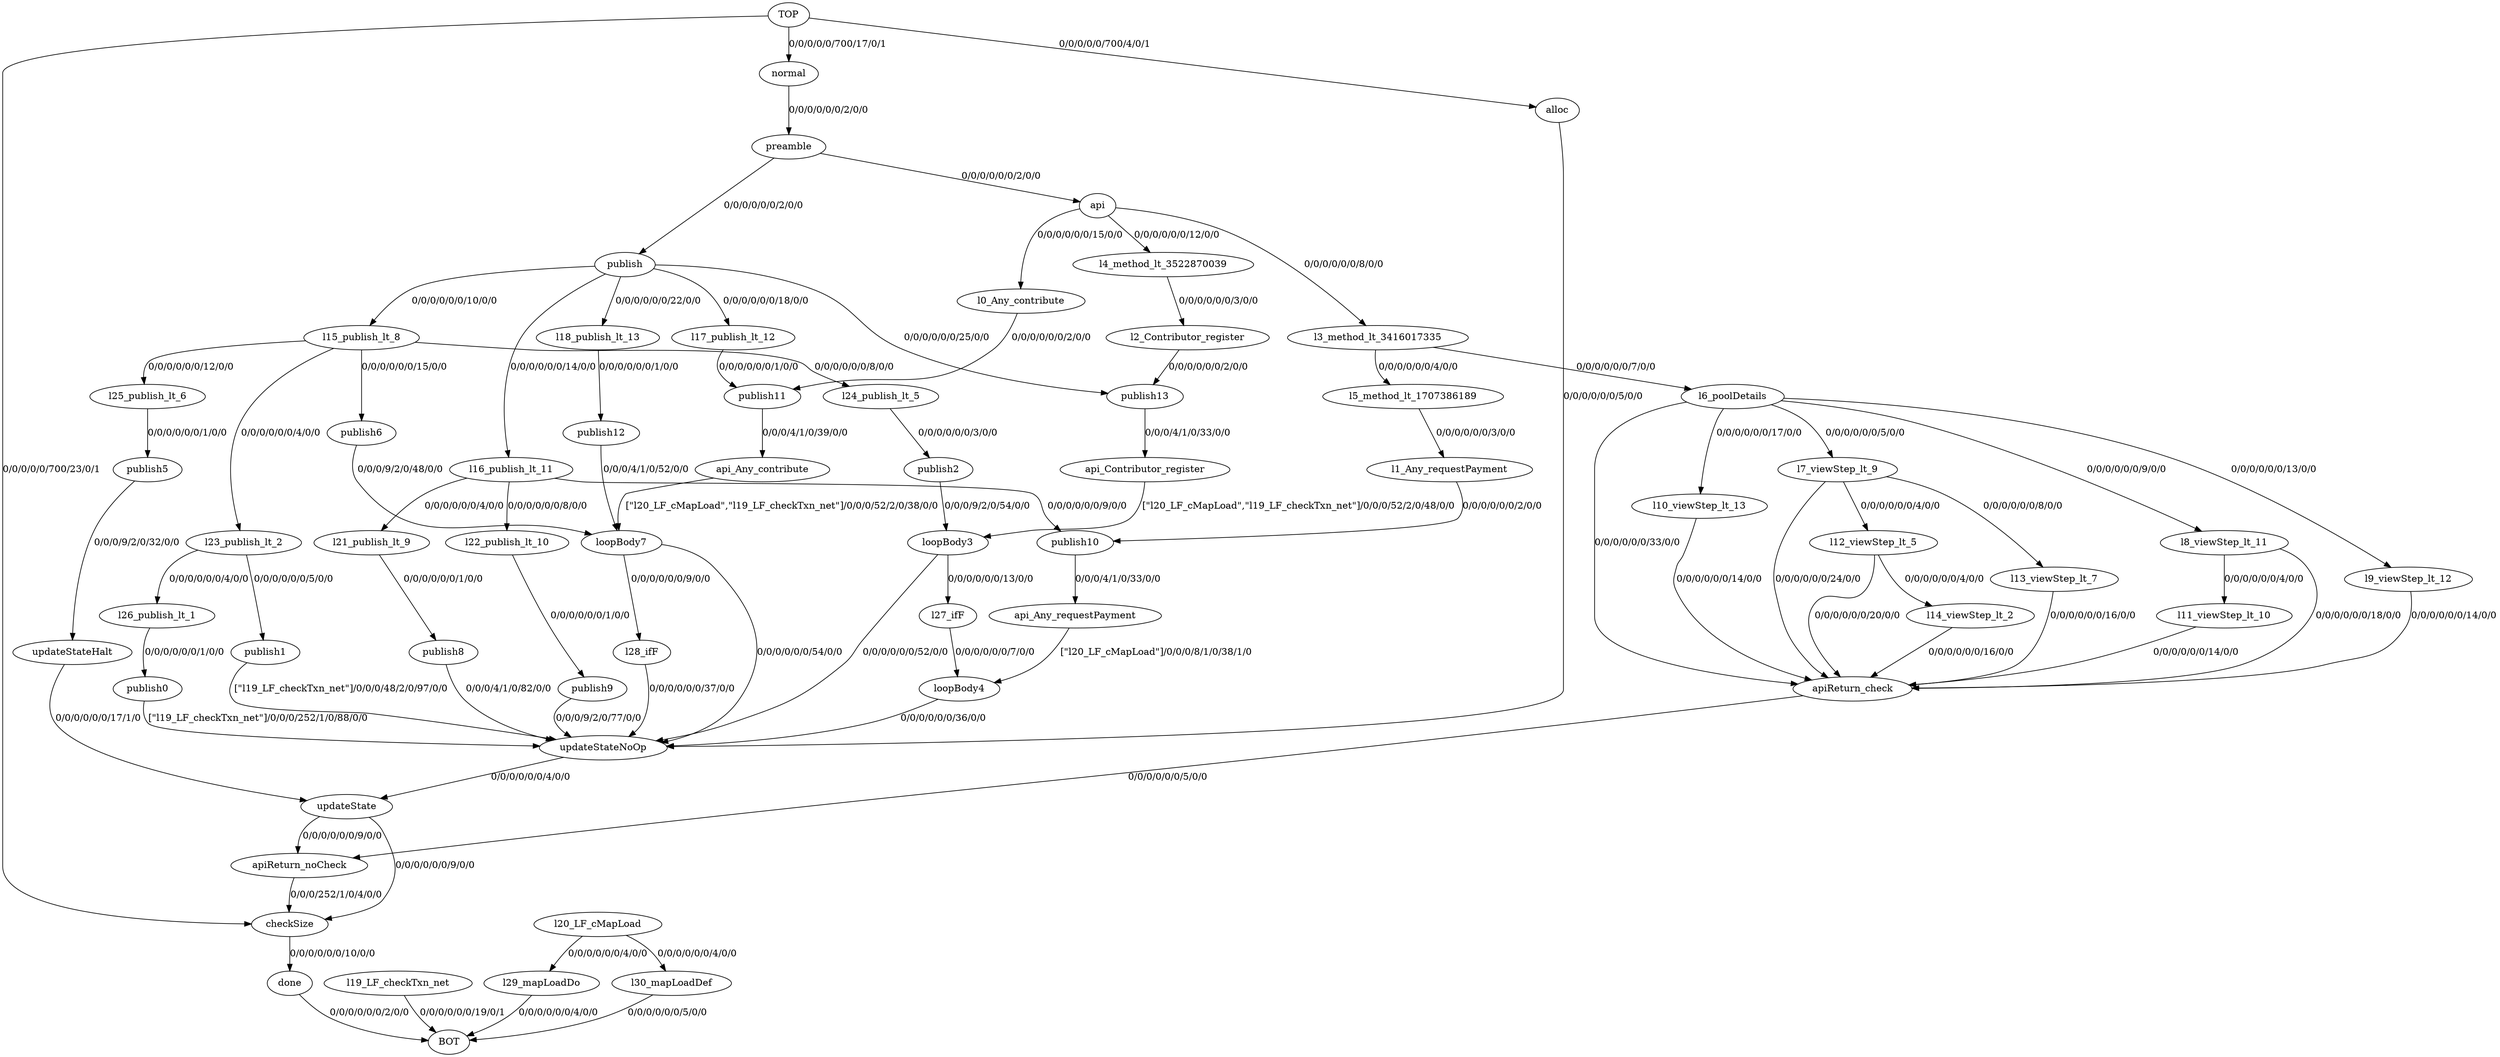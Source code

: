 // This file is in the DOT file format. Upload or copy it into a Graphviz engine, such as https://dreampuf.github.io/GraphvizOnline
digraph {
"TOP"->"alloc"[label="0/0/0/0/0/700/4/0/1"]
"TOP"->"checkSize"[label="0/0/0/0/0/700/23/0/1"]
"TOP"->"normal"[label="0/0/0/0/0/700/17/0/1"]
"alloc"->"updateStateNoOp"[label="0/0/0/0/0/0/5/0/0"]
"api"->"l0_Any_contribute"[label="0/0/0/0/0/0/15/0/0"]
"api"->"l3_method_lt_3416017335"[label="0/0/0/0/0/0/8/0/0"]
"api"->"l4_method_lt_3522870039"[label="0/0/0/0/0/0/12/0/0"]
"apiReturn_check"->"apiReturn_noCheck"[label="0/0/0/0/0/0/5/0/0"]
"apiReturn_noCheck"->"checkSize"[label="0/0/0/252/1/0/4/0/0"]
"api_Any_contribute"->"loopBody7"[label="[\"l20_LF_cMapLoad\",\"l19_LF_checkTxn_net\"]/0/0/0/52/2/0/38/0/0"]
"api_Any_requestPayment"->"loopBody4"[label="[\"l20_LF_cMapLoad\"]/0/0/0/8/1/0/38/1/0"]
"api_Contributor_register"->"loopBody3"[label="[\"l20_LF_cMapLoad\",\"l19_LF_checkTxn_net\"]/0/0/0/52/2/0/48/0/0"]
"checkSize"->"done"[label="0/0/0/0/0/0/10/0/0"]
"done"->"BOT"[label="0/0/0/0/0/0/2/0/0"]
"l0_Any_contribute"->"publish11"[label="0/0/0/0/0/0/2/0/0"]
"l10_viewStep_lt_13"->"apiReturn_check"[label="0/0/0/0/0/0/14/0/0"]
"l11_viewStep_lt_10"->"apiReturn_check"[label="0/0/0/0/0/0/14/0/0"]
"l12_viewStep_lt_5"->"apiReturn_check"[label="0/0/0/0/0/0/20/0/0"]
"l12_viewStep_lt_5"->"l14_viewStep_lt_2"[label="0/0/0/0/0/0/4/0/0"]
"l13_viewStep_lt_7"->"apiReturn_check"[label="0/0/0/0/0/0/16/0/0"]
"l14_viewStep_lt_2"->"apiReturn_check"[label="0/0/0/0/0/0/16/0/0"]
"l15_publish_lt_8"->"l23_publish_lt_2"[label="0/0/0/0/0/0/4/0/0"]
"l15_publish_lt_8"->"l24_publish_lt_5"[label="0/0/0/0/0/0/8/0/0"]
"l15_publish_lt_8"->"l25_publish_lt_6"[label="0/0/0/0/0/0/12/0/0"]
"l15_publish_lt_8"->"publish6"[label="0/0/0/0/0/0/15/0/0"]
"l16_publish_lt_11"->"l21_publish_lt_9"[label="0/0/0/0/0/0/4/0/0"]
"l16_publish_lt_11"->"l22_publish_lt_10"[label="0/0/0/0/0/0/8/0/0"]
"l16_publish_lt_11"->"publish10"[label="0/0/0/0/0/0/9/0/0"]
"l17_publish_lt_12"->"publish11"[label="0/0/0/0/0/0/1/0/0"]
"l18_publish_lt_13"->"publish12"[label="0/0/0/0/0/0/1/0/0"]
"l19_LF_checkTxn_net"->"BOT"[label="0/0/0/0/0/0/19/0/1"]
"l1_Any_requestPayment"->"publish10"[label="0/0/0/0/0/0/2/0/0"]
"l20_LF_cMapLoad"->"l29_mapLoadDo"[label="0/0/0/0/0/0/4/0/0"]
"l20_LF_cMapLoad"->"l30_mapLoadDef"[label="0/0/0/0/0/0/4/0/0"]
"l21_publish_lt_9"->"publish8"[label="0/0/0/0/0/0/1/0/0"]
"l22_publish_lt_10"->"publish9"[label="0/0/0/0/0/0/1/0/0"]
"l23_publish_lt_2"->"l26_publish_lt_1"[label="0/0/0/0/0/0/4/0/0"]
"l23_publish_lt_2"->"publish1"[label="0/0/0/0/0/0/5/0/0"]
"l24_publish_lt_5"->"publish2"[label="0/0/0/0/0/0/3/0/0"]
"l25_publish_lt_6"->"publish5"[label="0/0/0/0/0/0/1/0/0"]
"l26_publish_lt_1"->"publish0"[label="0/0/0/0/0/0/1/0/0"]
"l27_ifF"->"loopBody4"[label="0/0/0/0/0/0/7/0/0"]
"l28_ifF"->"updateStateNoOp"[label="0/0/0/0/0/0/37/0/0"]
"l29_mapLoadDo"->"BOT"[label="0/0/0/0/0/0/4/0/0"]
"l2_Contributor_register"->"publish13"[label="0/0/0/0/0/0/2/0/0"]
"l30_mapLoadDef"->"BOT"[label="0/0/0/0/0/0/5/0/0"]
"l3_method_lt_3416017335"->"l5_method_lt_1707386189"[label="0/0/0/0/0/0/4/0/0"]
"l3_method_lt_3416017335"->"l6_poolDetails"[label="0/0/0/0/0/0/7/0/0"]
"l4_method_lt_3522870039"->"l2_Contributor_register"[label="0/0/0/0/0/0/3/0/0"]
"l5_method_lt_1707386189"->"l1_Any_requestPayment"[label="0/0/0/0/0/0/3/0/0"]
"l6_poolDetails"->"apiReturn_check"[label="0/0/0/0/0/0/33/0/0"]
"l6_poolDetails"->"l10_viewStep_lt_13"[label="0/0/0/0/0/0/17/0/0"]
"l6_poolDetails"->"l7_viewStep_lt_9"[label="0/0/0/0/0/0/5/0/0"]
"l6_poolDetails"->"l8_viewStep_lt_11"[label="0/0/0/0/0/0/9/0/0"]
"l6_poolDetails"->"l9_viewStep_lt_12"[label="0/0/0/0/0/0/13/0/0"]
"l7_viewStep_lt_9"->"apiReturn_check"[label="0/0/0/0/0/0/24/0/0"]
"l7_viewStep_lt_9"->"l12_viewStep_lt_5"[label="0/0/0/0/0/0/4/0/0"]
"l7_viewStep_lt_9"->"l13_viewStep_lt_7"[label="0/0/0/0/0/0/8/0/0"]
"l8_viewStep_lt_11"->"apiReturn_check"[label="0/0/0/0/0/0/18/0/0"]
"l8_viewStep_lt_11"->"l11_viewStep_lt_10"[label="0/0/0/0/0/0/4/0/0"]
"l9_viewStep_lt_12"->"apiReturn_check"[label="0/0/0/0/0/0/14/0/0"]
"loopBody3"->"l27_ifF"[label="0/0/0/0/0/0/13/0/0"]
"loopBody3"->"updateStateNoOp"[label="0/0/0/0/0/0/52/0/0"]
"loopBody4"->"updateStateNoOp"[label="0/0/0/0/0/0/36/0/0"]
"loopBody7"->"l28_ifF"[label="0/0/0/0/0/0/9/0/0"]
"loopBody7"->"updateStateNoOp"[label="0/0/0/0/0/0/54/0/0"]
"normal"->"preamble"[label="0/0/0/0/0/0/2/0/0"]
"preamble"->"api"[label="0/0/0/0/0/0/2/0/0"]
"preamble"->"publish"[label="0/0/0/0/0/0/2/0/0"]
"publish"->"l15_publish_lt_8"[label="0/0/0/0/0/0/10/0/0"]
"publish"->"l16_publish_lt_11"[label="0/0/0/0/0/0/14/0/0"]
"publish"->"l17_publish_lt_12"[label="0/0/0/0/0/0/18/0/0"]
"publish"->"l18_publish_lt_13"[label="0/0/0/0/0/0/22/0/0"]
"publish"->"publish13"[label="0/0/0/0/0/0/25/0/0"]
"publish0"->"updateStateNoOp"[label="[\"l19_LF_checkTxn_net\"]/0/0/0/252/1/0/88/0/0"]
"publish1"->"updateStateNoOp"[label="[\"l19_LF_checkTxn_net\"]/0/0/0/48/2/0/97/0/0"]
"publish10"->"api_Any_requestPayment"[label="0/0/0/4/1/0/33/0/0"]
"publish11"->"api_Any_contribute"[label="0/0/0/4/1/0/39/0/0"]
"publish12"->"loopBody7"[label="0/0/0/4/1/0/52/0/0"]
"publish13"->"api_Contributor_register"[label="0/0/0/4/1/0/33/0/0"]
"publish2"->"loopBody3"[label="0/0/0/9/2/0/54/0/0"]
"publish5"->"updateStateHalt"[label="0/0/0/9/2/0/32/0/0"]
"publish6"->"loopBody7"[label="0/0/0/9/2/0/48/0/0"]
"publish8"->"updateStateNoOp"[label="0/0/0/4/1/0/82/0/0"]
"publish9"->"updateStateNoOp"[label="0/0/0/9/2/0/77/0/0"]
"updateState"->"apiReturn_noCheck"[label="0/0/0/0/0/0/9/0/0"]
"updateState"->"checkSize"[label="0/0/0/0/0/0/9/0/0"]
"updateStateHalt"->"updateState"[label="0/0/0/0/0/0/17/1/0"]
"updateStateNoOp"->"updateState"[label="0/0/0/0/0/0/4/0/0"]
}
